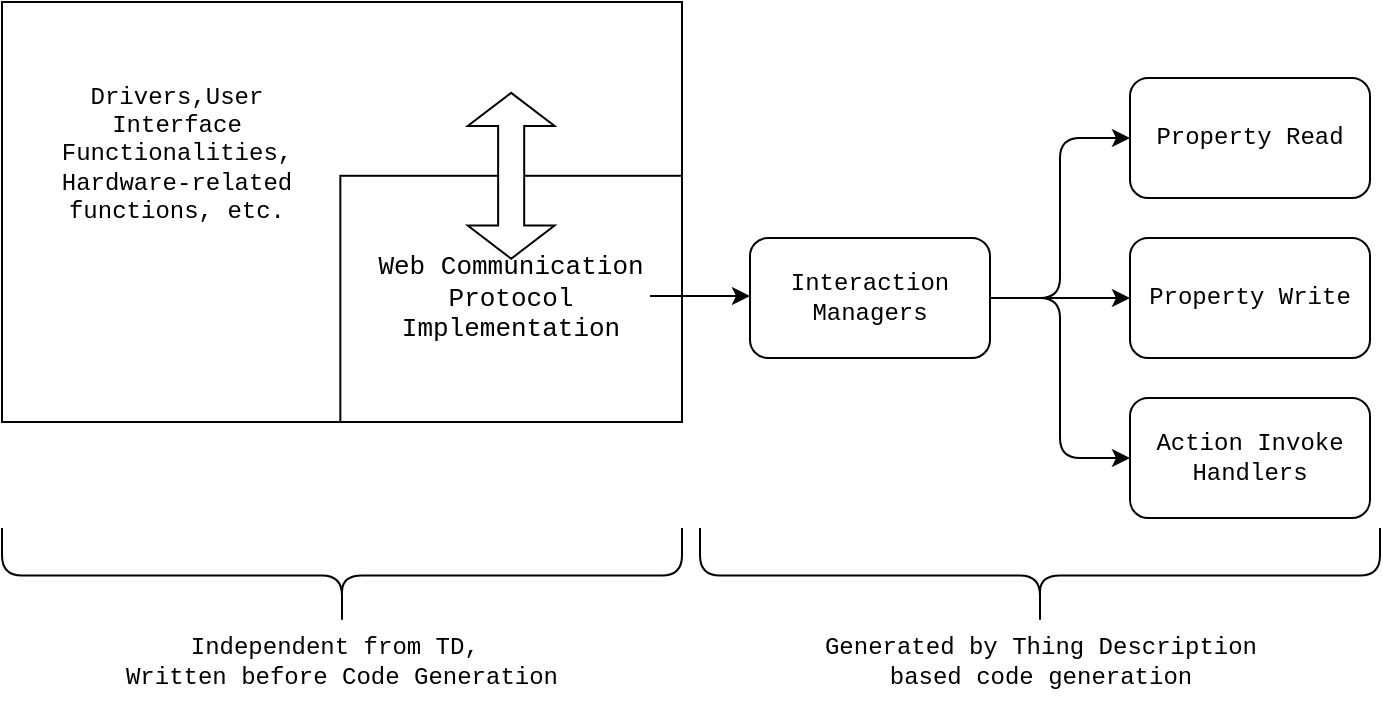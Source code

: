 <mxfile userAgent="Mozilla/5.0 (X11; Linux x86_64) AppleWebKit/537.36 (KHTML, like Gecko) draw.io/7.3.5 Chrome/58.0.303.110 Electron/1.7.5 Safari/537.36" version="7.3.5" editor="www.draw.io" type="device"><diagram id="3a11f774-7ad5-e834-6c81-bac2bdc95582" name="Page-1"><mxGraphModel dx="1104" dy="988" grid="1" gridSize="10" guides="1" tooltips="1" connect="1" arrows="1" fold="1" page="1" pageScale="1" pageWidth="827" pageHeight="1169" background="#ffffff" math="0" shadow="0"><root><mxCell id="0"/><mxCell id="1" parent="0"/><mxCell id="11" value="" style="group" vertex="1" connectable="0" parent="1"><mxGeometry x="40" y="160" width="340" height="210" as="geometry"/></mxCell><mxCell id="2" value="" style="rounded=0;whiteSpace=wrap;html=1;strokeColor=#000000;strokeWidth=1;fillColor=#ffffff;fontFamily=Courier New;fontSize=12;fontColor=#000000;align=center;" vertex="1" parent="11"><mxGeometry width="340" height="210" as="geometry"/></mxCell><mxCell id="7" value="Drivers,User Interface Functionalities, Hardware-related functions, etc." style="text;html=1;strokeColor=none;fillColor=none;align=center;verticalAlign=middle;whiteSpace=wrap;fontFamily=Courier New;fontSize=12;fontColor=#000000;" vertex="1" parent="11"><mxGeometry x="16.585" y="36.207" width="140.976" height="79.655" as="geometry"/></mxCell><mxCell id="8" value="&lt;font style=&quot;font-size: 13px&quot;&gt;Web Communication Protocol Implementation&lt;/font&gt;" style="rounded=0;whiteSpace=wrap;html=1;strokeColor=#000000;strokeWidth=1;fillColor=#ffffff;fontFamily=Courier New;fontSize=12;fontColor=#000000;align=center;" vertex="1" parent="11"><mxGeometry x="169.171" y="86.897" width="170.829" height="123.103" as="geometry"/></mxCell><mxCell id="10" value="" style="shape=doubleArrow;whiteSpace=wrap;html=1;strokeColor=#000000;strokeWidth=1;fillColor=#ffffff;fontFamily=Courier New;fontSize=12;fontColor=#000000;align=center;rotation=90;" vertex="1" parent="11"><mxGeometry x="213.122" y="65.172" width="82.927" height="43.448" as="geometry"/></mxCell><mxCell id="14" value="Interaction Managers" style="rounded=1;whiteSpace=wrap;html=1;strokeColor=#000000;strokeWidth=1;fillColor=#ffffff;fontFamily=Courier New;fontSize=12;fontColor=#000000;align=center;" vertex="1" parent="1"><mxGeometry x="414" y="278" width="120" height="60" as="geometry"/></mxCell><mxCell id="15" value="Property Write" style="rounded=1;whiteSpace=wrap;html=1;strokeColor=#000000;strokeWidth=1;fillColor=#ffffff;fontFamily=Courier New;fontSize=12;fontColor=#000000;align=center;" vertex="1" parent="1"><mxGeometry x="604" y="278" width="120" height="60" as="geometry"/></mxCell><mxCell id="16" value="Action Invoke Handlers" style="rounded=1;whiteSpace=wrap;html=1;strokeColor=#000000;strokeWidth=1;fillColor=#ffffff;fontFamily=Courier New;fontSize=12;fontColor=#000000;align=center;" vertex="1" parent="1"><mxGeometry x="604" y="358" width="120" height="60" as="geometry"/></mxCell><mxCell id="17" value="Property Read" style="rounded=1;whiteSpace=wrap;html=1;strokeColor=#000000;strokeWidth=1;fillColor=#ffffff;fontFamily=Courier New;fontSize=12;fontColor=#000000;align=center;" vertex="1" parent="1"><mxGeometry x="604" y="198" width="120" height="60" as="geometry"/></mxCell><mxCell id="20" value="" style="edgeStyle=elbowEdgeStyle;elbow=horizontal;endArrow=classic;html=1;strokeColor=#000000;strokeWidth=1;fontFamily=Courier New;fontSize=12;fontColor=#000000;entryX=0;entryY=0.5;exitX=1;exitY=0.5;" edge="1" parent="1" source="14" target="17"><mxGeometry width="50" height="50" relative="1" as="geometry"><mxPoint x="564" y="278" as="sourcePoint"/><mxPoint x="614" y="228" as="targetPoint"/></mxGeometry></mxCell><mxCell id="21" value="" style="edgeStyle=elbowEdgeStyle;elbow=horizontal;endArrow=classic;html=1;strokeColor=#000000;strokeWidth=1;fontFamily=Courier New;fontSize=12;fontColor=#000000;entryX=0;entryY=0.5;exitX=1;exitY=0.5;" edge="1" parent="1" source="14" target="16"><mxGeometry width="50" height="50" relative="1" as="geometry"><mxPoint x="614" y="428" as="sourcePoint"/><mxPoint x="664" y="378" as="targetPoint"/></mxGeometry></mxCell><mxCell id="22" value="" style="endArrow=classic;html=1;strokeColor=#000000;strokeWidth=1;fontFamily=Courier New;fontSize=12;fontColor=#000000;entryX=0;entryY=0.5;exitX=1;exitY=0.5;" edge="1" parent="1" source="14" target="15"><mxGeometry width="50" height="50" relative="1" as="geometry"><mxPoint x="474" y="458" as="sourcePoint"/><mxPoint x="524" y="408" as="targetPoint"/></mxGeometry></mxCell><mxCell id="23" value="" style="endArrow=classic;html=1;strokeColor=#000000;strokeWidth=1;fontFamily=Courier New;fontSize=12;fontColor=#000000;" edge="1" parent="1"><mxGeometry width="50" height="50" relative="1" as="geometry"><mxPoint x="364" y="307" as="sourcePoint"/><mxPoint x="414" y="307" as="targetPoint"/></mxGeometry></mxCell><mxCell id="24" value="" style="shape=curlyBracket;whiteSpace=wrap;html=1;rounded=1;strokeColor=#000000;strokeWidth=1;fillColor=#ffffff;fontFamily=Courier New;fontSize=12;fontColor=#000000;align=center;rotation=-90;size=0.525;" vertex="1" parent="1"><mxGeometry x="185" y="278" width="50" height="340" as="geometry"/></mxCell><mxCell id="25" value="" style="shape=curlyBracket;whiteSpace=wrap;html=1;rounded=1;strokeColor=#000000;strokeWidth=1;fillColor=#ffffff;fontFamily=Courier New;fontSize=12;fontColor=#000000;align=center;rotation=-90;size=0.525;" vertex="1" parent="1"><mxGeometry x="534" y="278" width="50" height="340" as="geometry"/></mxCell><mxCell id="26" value="Independent from TD,&amp;nbsp;&lt;div&gt;Written before Code Generation&lt;/div&gt;" style="text;html=1;strokeColor=none;fillColor=none;align=center;verticalAlign=middle;whiteSpace=wrap;fontFamily=Courier New;fontSize=12;fontColor=#000000;" vertex="1" parent="1"><mxGeometry x="90" y="470" width="240" height="40" as="geometry"/></mxCell><mxCell id="27" value="Generated by Thing Description based code generation" style="text;html=1;strokeColor=none;fillColor=none;align=center;verticalAlign=middle;whiteSpace=wrap;fontFamily=Courier New;fontSize=12;fontColor=#000000;" vertex="1" parent="1"><mxGeometry x="444" y="470" width="231" height="40" as="geometry"/></mxCell></root></mxGraphModel></diagram></mxfile>